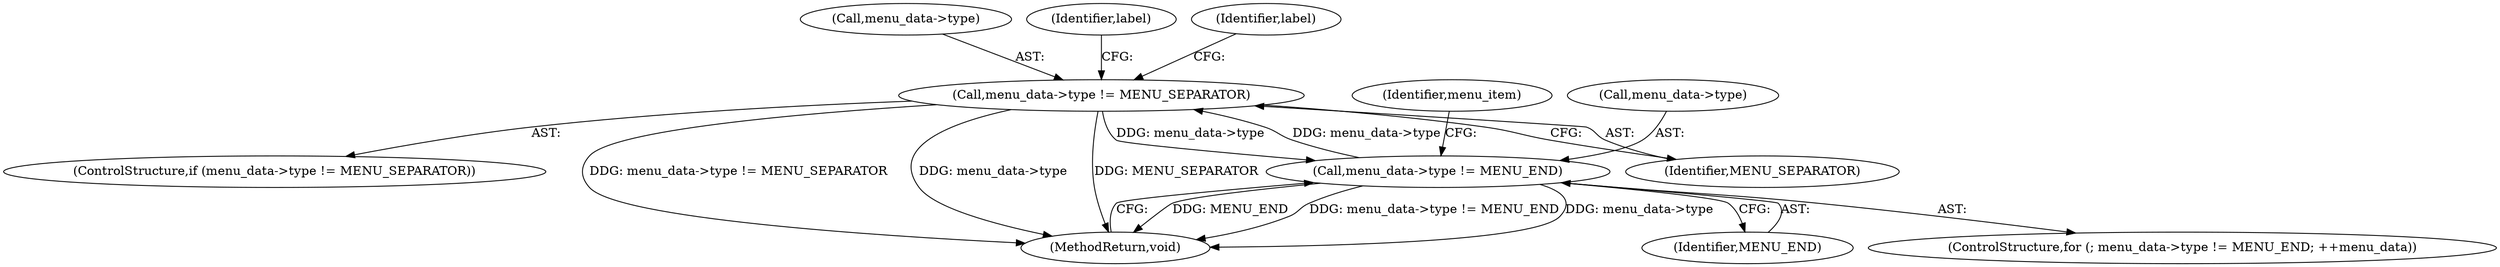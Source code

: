 digraph "0_Chrome_3290c948762c47292fb388de8318859ee22b6688@pointer" {
"1000152" [label="(Call,menu_data->type != MENU_SEPARATOR)"];
"1000110" [label="(Call,menu_data->type != MENU_END)"];
"1000152" [label="(Call,menu_data->type != MENU_SEPARATOR)"];
"1000120" [label="(Identifier,menu_item)"];
"1000109" [label="(ControlStructure,for (; menu_data->type != MENU_END; ++menu_data))"];
"1000152" [label="(Call,menu_data->type != MENU_SEPARATOR)"];
"1000111" [label="(Call,menu_data->type)"];
"1000151" [label="(ControlStructure,if (menu_data->type != MENU_SEPARATOR))"];
"1000293" [label="(MethodReturn,void)"];
"1000153" [label="(Call,menu_data->type)"];
"1000156" [label="(Identifier,MENU_SEPARATOR)"];
"1000168" [label="(Identifier,label)"];
"1000114" [label="(Identifier,MENU_END)"];
"1000159" [label="(Identifier,label)"];
"1000110" [label="(Call,menu_data->type != MENU_END)"];
"1000152" -> "1000151"  [label="AST: "];
"1000152" -> "1000156"  [label="CFG: "];
"1000153" -> "1000152"  [label="AST: "];
"1000156" -> "1000152"  [label="AST: "];
"1000159" -> "1000152"  [label="CFG: "];
"1000168" -> "1000152"  [label="CFG: "];
"1000152" -> "1000293"  [label="DDG: menu_data->type != MENU_SEPARATOR"];
"1000152" -> "1000293"  [label="DDG: menu_data->type"];
"1000152" -> "1000293"  [label="DDG: MENU_SEPARATOR"];
"1000152" -> "1000110"  [label="DDG: menu_data->type"];
"1000110" -> "1000152"  [label="DDG: menu_data->type"];
"1000110" -> "1000109"  [label="AST: "];
"1000110" -> "1000114"  [label="CFG: "];
"1000111" -> "1000110"  [label="AST: "];
"1000114" -> "1000110"  [label="AST: "];
"1000120" -> "1000110"  [label="CFG: "];
"1000293" -> "1000110"  [label="CFG: "];
"1000110" -> "1000293"  [label="DDG: MENU_END"];
"1000110" -> "1000293"  [label="DDG: menu_data->type != MENU_END"];
"1000110" -> "1000293"  [label="DDG: menu_data->type"];
}

